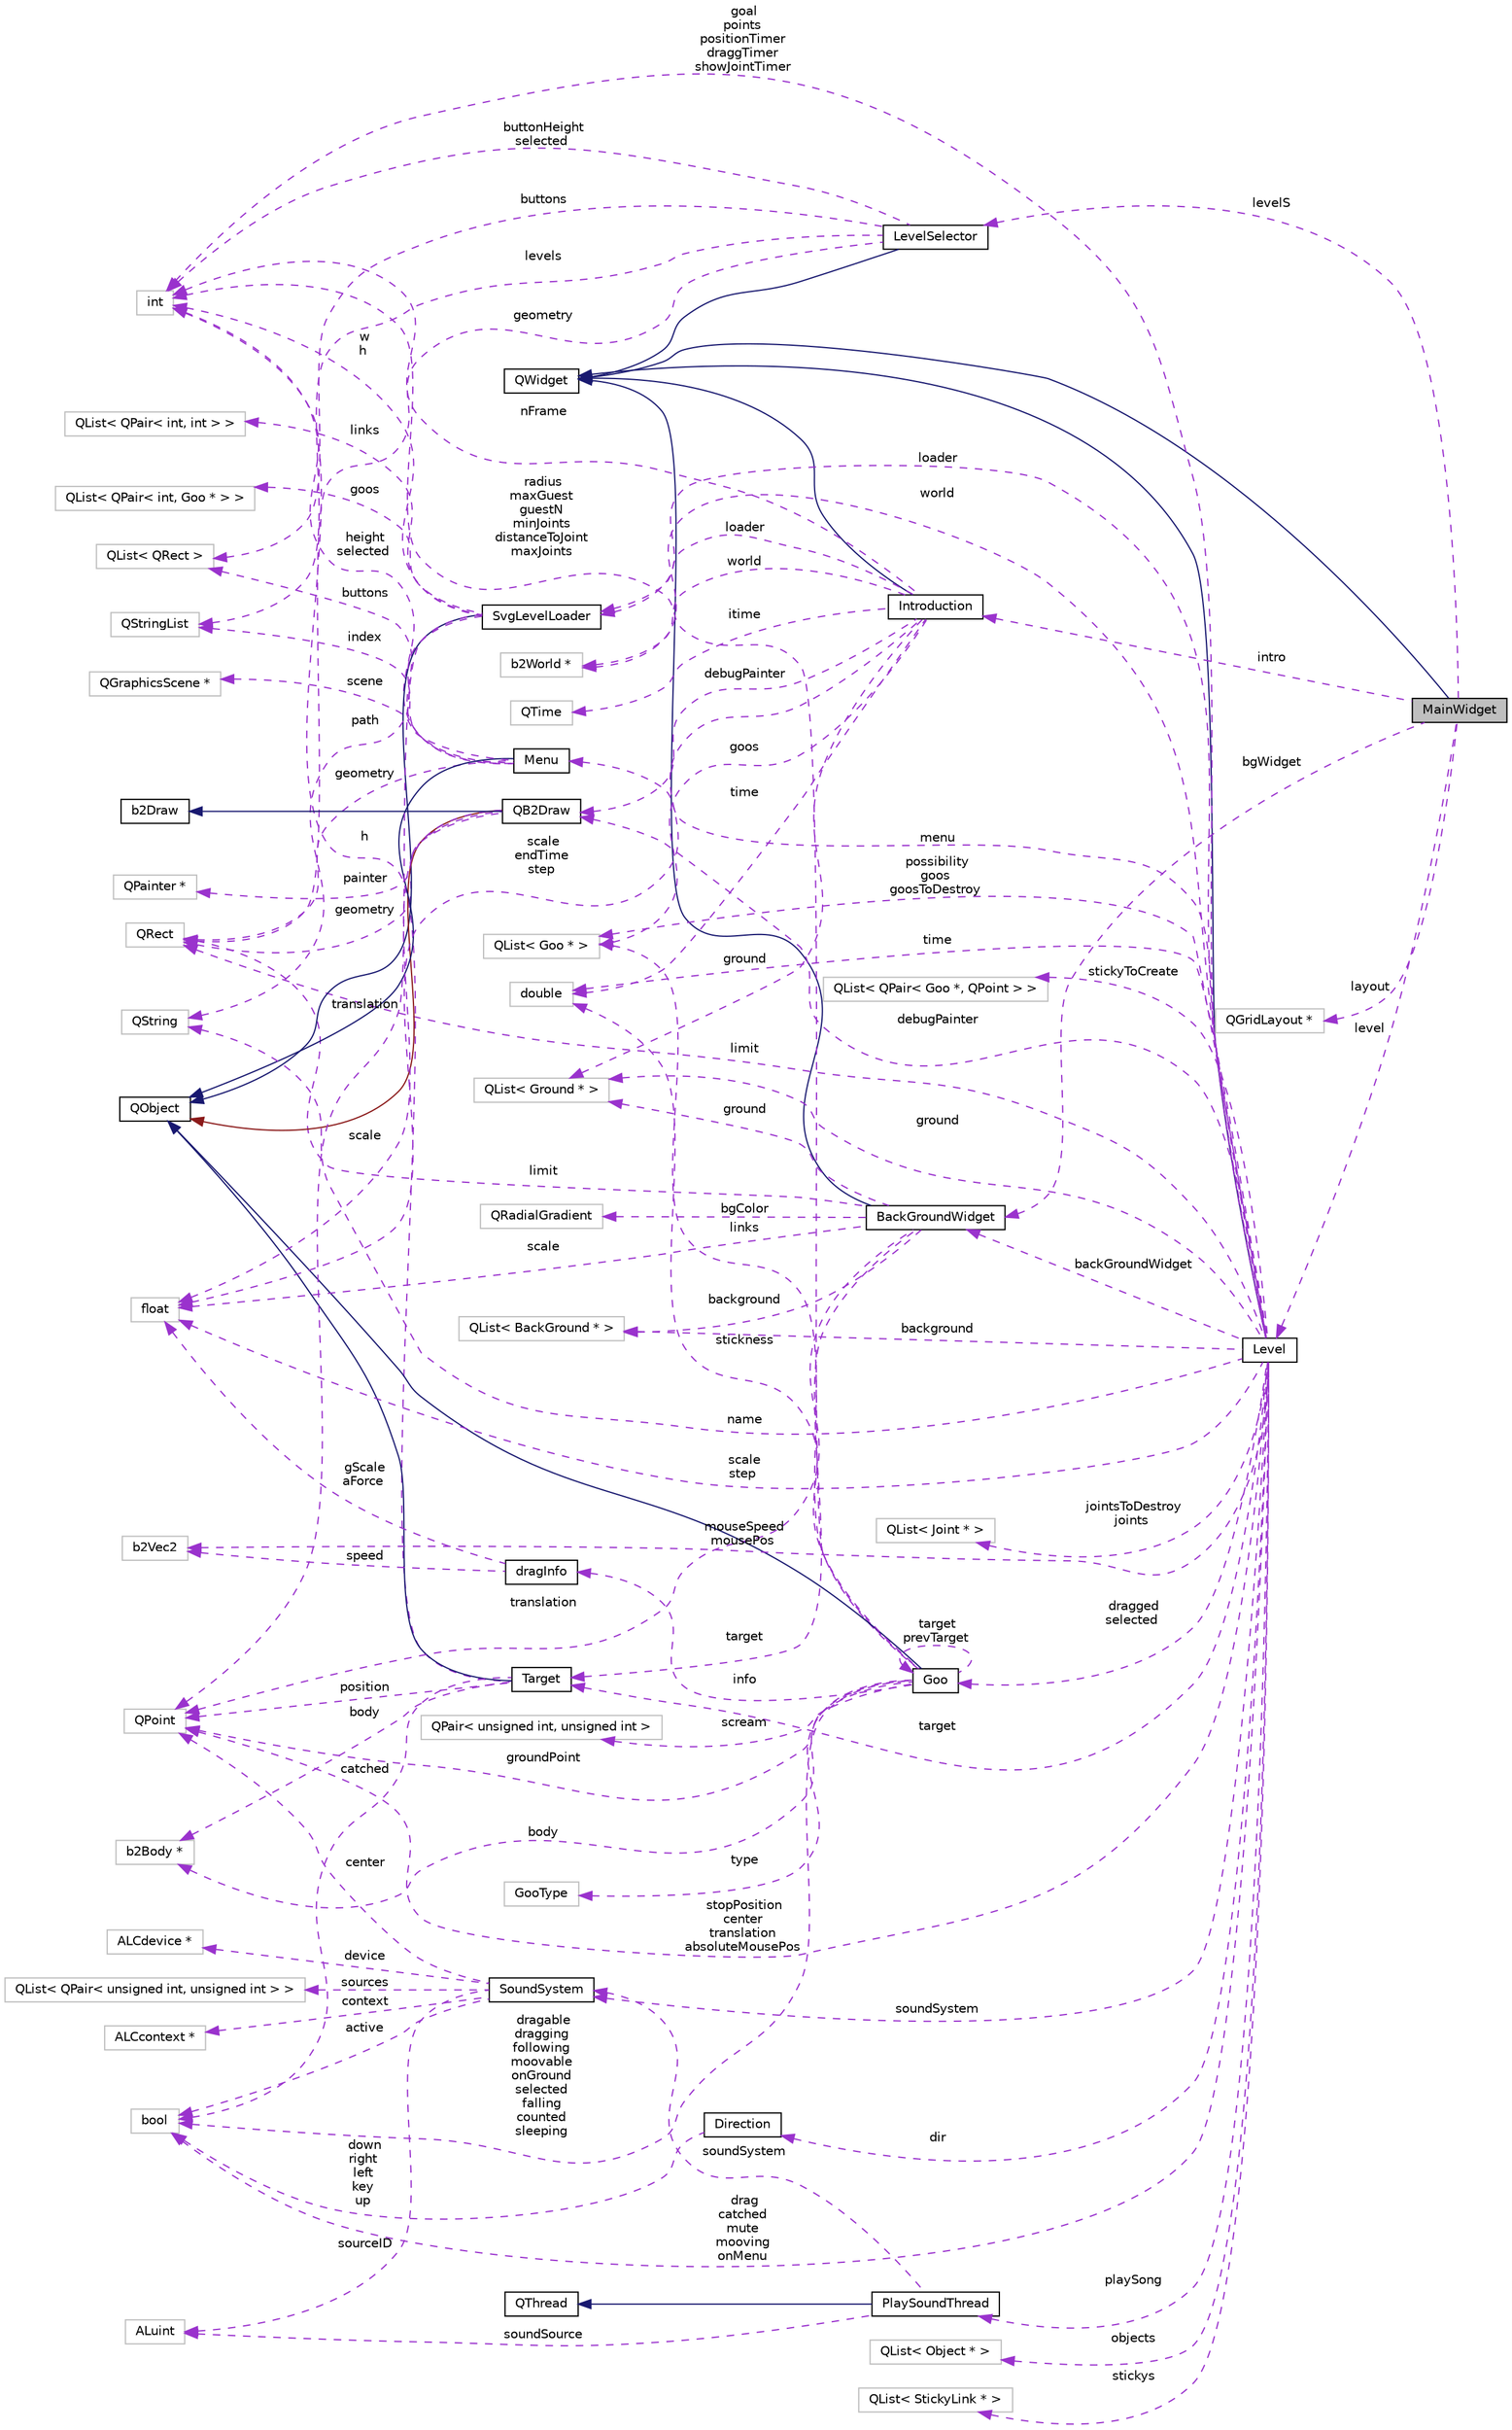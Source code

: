 digraph G
{
  edge [fontname="Helvetica",fontsize="10",labelfontname="Helvetica",labelfontsize="10"];
  node [fontname="Helvetica",fontsize="10",shape=record];
  rankdir="LR";
  Node1 [label="MainWidget",height=0.2,width=0.4,color="black", fillcolor="grey75", style="filled" fontcolor="black"];
  Node2 -> Node1 [dir="back",color="midnightblue",fontsize="10",style="solid",fontname="Helvetica"];
  Node2 [label="QWidget",height=0.2,width=0.4,color="black", fillcolor="white", style="filled",URL="$classQWidget.html"];
  Node3 -> Node1 [dir="back",color="darkorchid3",fontsize="10",style="dashed",label=" levelS" ,fontname="Helvetica"];
  Node3 [label="LevelSelector",height=0.2,width=0.4,color="black", fillcolor="white", style="filled",URL="$classLevelSelector.html",tooltip="The LevelSelector class creates a menu that let the user select a level."];
  Node2 -> Node3 [dir="back",color="midnightblue",fontsize="10",style="solid",fontname="Helvetica"];
  Node4 -> Node3 [dir="back",color="darkorchid3",fontsize="10",style="dashed",label=" buttonHeight\nselected" ,fontname="Helvetica"];
  Node4 [label="int",height=0.2,width=0.4,color="grey75", fillcolor="white", style="filled"];
  Node5 -> Node3 [dir="back",color="darkorchid3",fontsize="10",style="dashed",label=" buttons" ,fontname="Helvetica"];
  Node5 [label="QList\< QRect \>",height=0.2,width=0.4,color="grey75", fillcolor="white", style="filled"];
  Node6 -> Node3 [dir="back",color="darkorchid3",fontsize="10",style="dashed",label=" geometry" ,fontname="Helvetica"];
  Node6 [label="QRect",height=0.2,width=0.4,color="grey75", fillcolor="white", style="filled"];
  Node7 -> Node3 [dir="back",color="darkorchid3",fontsize="10",style="dashed",label=" levels" ,fontname="Helvetica"];
  Node7 [label="QStringList",height=0.2,width=0.4,color="grey75", fillcolor="white", style="filled"];
  Node8 -> Node1 [dir="back",color="darkorchid3",fontsize="10",style="dashed",label=" intro" ,fontname="Helvetica"];
  Node8 [label="Introduction",height=0.2,width=0.4,color="black", fillcolor="white", style="filled",URL="$classIntroduction.html"];
  Node2 -> Node8 [dir="back",color="midnightblue",fontsize="10",style="solid",fontname="Helvetica"];
  Node9 -> Node8 [dir="back",color="darkorchid3",fontsize="10",style="dashed",label=" goos" ,fontname="Helvetica"];
  Node9 [label="QList\< Goo * \>",height=0.2,width=0.4,color="grey75", fillcolor="white", style="filled"];
  Node10 -> Node8 [dir="back",color="darkorchid3",fontsize="10",style="dashed",label=" loader" ,fontname="Helvetica"];
  Node10 [label="SvgLevelLoader",height=0.2,width=0.4,color="black", fillcolor="white", style="filled",URL="$classSvgLevelLoader.html"];
  Node11 -> Node10 [dir="back",color="midnightblue",fontsize="10",style="solid",fontname="Helvetica"];
  Node11 [label="QObject",height=0.2,width=0.4,color="black", fillcolor="white", style="filled",URL="$classQObject.html"];
  Node12 -> Node10 [dir="back",color="darkorchid3",fontsize="10",style="dashed",label=" goos" ,fontname="Helvetica"];
  Node12 [label="QList\< QPair\< int, Goo * \> \>",height=0.2,width=0.4,color="grey75", fillcolor="white", style="filled"];
  Node13 -> Node10 [dir="back",color="darkorchid3",fontsize="10",style="dashed",label=" path" ,fontname="Helvetica"];
  Node13 [label="QString",height=0.2,width=0.4,color="grey75", fillcolor="white", style="filled"];
  Node4 -> Node10 [dir="back",color="darkorchid3",fontsize="10",style="dashed",label=" w\nh" ,fontname="Helvetica"];
  Node14 -> Node10 [dir="back",color="darkorchid3",fontsize="10",style="dashed",label=" links" ,fontname="Helvetica"];
  Node14 [label="QList\< QPair\< int, int \> \>",height=0.2,width=0.4,color="grey75", fillcolor="white", style="filled"];
  Node15 -> Node10 [dir="back",color="darkorchid3",fontsize="10",style="dashed",label=" translation" ,fontname="Helvetica"];
  Node15 [label="QPoint",height=0.2,width=0.4,color="grey75", fillcolor="white", style="filled"];
  Node16 -> Node8 [dir="back",color="darkorchid3",fontsize="10",style="dashed",label=" time" ,fontname="Helvetica"];
  Node16 [label="double",height=0.2,width=0.4,color="grey75", fillcolor="white", style="filled"];
  Node17 -> Node8 [dir="back",color="darkorchid3",fontsize="10",style="dashed",label=" world" ,fontname="Helvetica"];
  Node17 [label="b2World *",height=0.2,width=0.4,color="grey75", fillcolor="white", style="filled"];
  Node18 -> Node8 [dir="back",color="darkorchid3",fontsize="10",style="dashed",label=" scale\nendTime\nstep" ,fontname="Helvetica"];
  Node18 [label="float",height=0.2,width=0.4,color="grey75", fillcolor="white", style="filled"];
  Node19 -> Node8 [dir="back",color="darkorchid3",fontsize="10",style="dashed",label=" ground" ,fontname="Helvetica"];
  Node19 [label="QList\< Ground * \>",height=0.2,width=0.4,color="grey75", fillcolor="white", style="filled"];
  Node4 -> Node8 [dir="back",color="darkorchid3",fontsize="10",style="dashed",label=" nFrame" ,fontname="Helvetica"];
  Node20 -> Node8 [dir="back",color="darkorchid3",fontsize="10",style="dashed",label=" itime" ,fontname="Helvetica"];
  Node20 [label="QTime",height=0.2,width=0.4,color="grey75", fillcolor="white", style="filled"];
  Node21 -> Node8 [dir="back",color="darkorchid3",fontsize="10",style="dashed",label=" debugPainter" ,fontname="Helvetica"];
  Node21 [label="QB2Draw",height=0.2,width=0.4,color="black", fillcolor="white", style="filled",URL="$classQB2Draw.html"];
  Node22 -> Node21 [dir="back",color="midnightblue",fontsize="10",style="solid",fontname="Helvetica"];
  Node22 [label="b2Draw",height=0.2,width=0.4,color="black", fillcolor="white", style="filled",URL="$classb2Draw.html"];
  Node11 -> Node21 [dir="back",color="firebrick4",fontsize="10",style="solid",fontname="Helvetica"];
  Node23 -> Node21 [dir="back",color="darkorchid3",fontsize="10",style="dashed",label=" painter" ,fontname="Helvetica"];
  Node23 [label="QPainter *",height=0.2,width=0.4,color="grey75", fillcolor="white", style="filled"];
  Node18 -> Node21 [dir="back",color="darkorchid3",fontsize="10",style="dashed",label=" scale" ,fontname="Helvetica"];
  Node6 -> Node21 [dir="back",color="darkorchid3",fontsize="10",style="dashed",label=" geometry" ,fontname="Helvetica"];
  Node24 -> Node1 [dir="back",color="darkorchid3",fontsize="10",style="dashed",label=" bgWidget" ,fontname="Helvetica"];
  Node24 [label="BackGroundWidget",height=0.2,width=0.4,color="black", fillcolor="white", style="filled",URL="$classBackGroundWidget.html"];
  Node2 -> Node24 [dir="back",color="midnightblue",fontsize="10",style="solid",fontname="Helvetica"];
  Node25 -> Node24 [dir="back",color="darkorchid3",fontsize="10",style="dashed",label=" target" ,fontname="Helvetica"];
  Node25 [label="Target",height=0.2,width=0.4,color="black", fillcolor="white", style="filled",URL="$classTarget.html"];
  Node11 -> Node25 [dir="back",color="midnightblue",fontsize="10",style="solid",fontname="Helvetica"];
  Node26 -> Node25 [dir="back",color="darkorchid3",fontsize="10",style="dashed",label=" body" ,fontname="Helvetica"];
  Node26 [label="b2Body *",height=0.2,width=0.4,color="grey75", fillcolor="white", style="filled"];
  Node4 -> Node25 [dir="back",color="darkorchid3",fontsize="10",style="dashed",label=" h" ,fontname="Helvetica"];
  Node27 -> Node25 [dir="back",color="darkorchid3",fontsize="10",style="dashed",label=" catched" ,fontname="Helvetica"];
  Node27 [label="bool",height=0.2,width=0.4,color="grey75", fillcolor="white", style="filled"];
  Node15 -> Node25 [dir="back",color="darkorchid3",fontsize="10",style="dashed",label=" position" ,fontname="Helvetica"];
  Node28 -> Node24 [dir="back",color="darkorchid3",fontsize="10",style="dashed",label=" background" ,fontname="Helvetica"];
  Node28 [label="QList\< BackGround * \>",height=0.2,width=0.4,color="grey75", fillcolor="white", style="filled"];
  Node18 -> Node24 [dir="back",color="darkorchid3",fontsize="10",style="dashed",label=" scale" ,fontname="Helvetica"];
  Node19 -> Node24 [dir="back",color="darkorchid3",fontsize="10",style="dashed",label=" ground" ,fontname="Helvetica"];
  Node29 -> Node24 [dir="back",color="darkorchid3",fontsize="10",style="dashed",label=" bgColor" ,fontname="Helvetica"];
  Node29 [label="QRadialGradient",height=0.2,width=0.4,color="grey75", fillcolor="white", style="filled"];
  Node6 -> Node24 [dir="back",color="darkorchid3",fontsize="10",style="dashed",label=" limit" ,fontname="Helvetica"];
  Node15 -> Node24 [dir="back",color="darkorchid3",fontsize="10",style="dashed",label=" translation" ,fontname="Helvetica"];
  Node30 -> Node1 [dir="back",color="darkorchid3",fontsize="10",style="dashed",label=" layout" ,fontname="Helvetica"];
  Node30 [label="QGridLayout *",height=0.2,width=0.4,color="grey75", fillcolor="white", style="filled"];
  Node31 -> Node1 [dir="back",color="darkorchid3",fontsize="10",style="dashed",label=" level" ,fontname="Helvetica"];
  Node31 [label="Level",height=0.2,width=0.4,color="black", fillcolor="white", style="filled",URL="$classLevel.html"];
  Node2 -> Node31 [dir="back",color="midnightblue",fontsize="10",style="solid",fontname="Helvetica"];
  Node32 -> Node31 [dir="back",color="darkorchid3",fontsize="10",style="dashed",label=" playSong" ,fontname="Helvetica"];
  Node32 [label="PlaySoundThread",height=0.2,width=0.4,color="black", fillcolor="white", style="filled",URL="$classPlaySoundThread.html",tooltip="The PlaySoundThread class is a thread that manages the background song."];
  Node33 -> Node32 [dir="back",color="midnightblue",fontsize="10",style="solid",fontname="Helvetica"];
  Node33 [label="QThread",height=0.2,width=0.4,color="black", fillcolor="white", style="filled",URL="$classQThread.html"];
  Node34 -> Node32 [dir="back",color="darkorchid3",fontsize="10",style="dashed",label=" soundSource" ,fontname="Helvetica"];
  Node34 [label="ALuint",height=0.2,width=0.4,color="grey75", fillcolor="white", style="filled"];
  Node35 -> Node32 [dir="back",color="darkorchid3",fontsize="10",style="dashed",label=" soundSystem" ,fontname="Helvetica"];
  Node35 [label="SoundSystem",height=0.2,width=0.4,color="black", fillcolor="white", style="filled",URL="$classSoundSystem.html",tooltip="The SoundSystem class manages the sound using openAL."];
  Node36 -> Node35 [dir="back",color="darkorchid3",fontsize="10",style="dashed",label=" device" ,fontname="Helvetica"];
  Node36 [label="ALCdevice *",height=0.2,width=0.4,color="grey75", fillcolor="white", style="filled"];
  Node34 -> Node35 [dir="back",color="darkorchid3",fontsize="10",style="dashed",label=" sourceID" ,fontname="Helvetica"];
  Node27 -> Node35 [dir="back",color="darkorchid3",fontsize="10",style="dashed",label=" active" ,fontname="Helvetica"];
  Node37 -> Node35 [dir="back",color="darkorchid3",fontsize="10",style="dashed",label=" sources" ,fontname="Helvetica"];
  Node37 [label="QList\< QPair\< unsigned int, unsigned int \> \>",height=0.2,width=0.4,color="grey75", fillcolor="white", style="filled"];
  Node38 -> Node35 [dir="back",color="darkorchid3",fontsize="10",style="dashed",label=" context" ,fontname="Helvetica"];
  Node38 [label="ALCcontext *",height=0.2,width=0.4,color="grey75", fillcolor="white", style="filled"];
  Node15 -> Node35 [dir="back",color="darkorchid3",fontsize="10",style="dashed",label=" center" ,fontname="Helvetica"];
  Node25 -> Node31 [dir="back",color="darkorchid3",fontsize="10",style="dashed",label=" target" ,fontname="Helvetica"];
  Node9 -> Node31 [dir="back",color="darkorchid3",fontsize="10",style="dashed",label=" possibility\ngoos\ngoosToDestroy" ,fontname="Helvetica"];
  Node16 -> Node31 [dir="back",color="darkorchid3",fontsize="10",style="dashed",label=" time" ,fontname="Helvetica"];
  Node10 -> Node31 [dir="back",color="darkorchid3",fontsize="10",style="dashed",label=" loader" ,fontname="Helvetica"];
  Node39 -> Node31 [dir="back",color="darkorchid3",fontsize="10",style="dashed",label=" mouseSpeed\nmousePos" ,fontname="Helvetica"];
  Node39 [label="b2Vec2",height=0.2,width=0.4,color="grey75", fillcolor="white", style="filled"];
  Node40 -> Node31 [dir="back",color="darkorchid3",fontsize="10",style="dashed",label=" dragged\nselected" ,fontname="Helvetica"];
  Node40 [label="Goo",height=0.2,width=0.4,color="black", fillcolor="white", style="filled",URL="$classGoo.html"];
  Node11 -> Node40 [dir="back",color="midnightblue",fontsize="10",style="solid",fontname="Helvetica"];
  Node9 -> Node40 [dir="back",color="darkorchid3",fontsize="10",style="dashed",label=" links" ,fontname="Helvetica"];
  Node16 -> Node40 [dir="back",color="darkorchid3",fontsize="10",style="dashed",label=" stickness" ,fontname="Helvetica"];
  Node40 -> Node40 [dir="back",color="darkorchid3",fontsize="10",style="dashed",label=" target\nprevTarget" ,fontname="Helvetica"];
  Node41 -> Node40 [dir="back",color="darkorchid3",fontsize="10",style="dashed",label=" type" ,fontname="Helvetica"];
  Node41 [label="GooType",height=0.2,width=0.4,color="grey75", fillcolor="white", style="filled"];
  Node42 -> Node40 [dir="back",color="darkorchid3",fontsize="10",style="dashed",label=" info" ,fontname="Helvetica"];
  Node42 [label="dragInfo",height=0.2,width=0.4,color="black", fillcolor="white", style="filled",URL="$structdragInfo.html"];
  Node39 -> Node42 [dir="back",color="darkorchid3",fontsize="10",style="dashed",label=" speed" ,fontname="Helvetica"];
  Node18 -> Node42 [dir="back",color="darkorchid3",fontsize="10",style="dashed",label=" gScale\naForce" ,fontname="Helvetica"];
  Node26 -> Node40 [dir="back",color="darkorchid3",fontsize="10",style="dashed",label=" body" ,fontname="Helvetica"];
  Node43 -> Node40 [dir="back",color="darkorchid3",fontsize="10",style="dashed",label=" scream" ,fontname="Helvetica"];
  Node43 [label="QPair\< unsigned int, unsigned int \>",height=0.2,width=0.4,color="grey75", fillcolor="white", style="filled"];
  Node4 -> Node40 [dir="back",color="darkorchid3",fontsize="10",style="dashed",label=" radius\nmaxGuest\nguestN\nminJoints\ndistanceToJoint\nmaxJoints" ,fontname="Helvetica"];
  Node27 -> Node40 [dir="back",color="darkorchid3",fontsize="10",style="dashed",label=" dragable\ndragging\nfollowing\nmoovable\nonGround\nselected\nfalling\ncounted\nsleeping" ,fontname="Helvetica"];
  Node15 -> Node40 [dir="back",color="darkorchid3",fontsize="10",style="dashed",label=" groundPoint" ,fontname="Helvetica"];
  Node28 -> Node31 [dir="back",color="darkorchid3",fontsize="10",style="dashed",label=" background" ,fontname="Helvetica"];
  Node24 -> Node31 [dir="back",color="darkorchid3",fontsize="10",style="dashed",label=" backGroundWidget" ,fontname="Helvetica"];
  Node13 -> Node31 [dir="back",color="darkorchid3",fontsize="10",style="dashed",label=" name" ,fontname="Helvetica"];
  Node17 -> Node31 [dir="back",color="darkorchid3",fontsize="10",style="dashed",label=" world" ,fontname="Helvetica"];
  Node44 -> Node31 [dir="back",color="darkorchid3",fontsize="10",style="dashed",label=" objects" ,fontname="Helvetica"];
  Node44 [label="QList\< Object * \>",height=0.2,width=0.4,color="grey75", fillcolor="white", style="filled"];
  Node45 -> Node31 [dir="back",color="darkorchid3",fontsize="10",style="dashed",label=" stickys" ,fontname="Helvetica"];
  Node45 [label="QList\< StickyLink * \>",height=0.2,width=0.4,color="grey75", fillcolor="white", style="filled"];
  Node18 -> Node31 [dir="back",color="darkorchid3",fontsize="10",style="dashed",label=" scale\nstep" ,fontname="Helvetica"];
  Node46 -> Node31 [dir="back",color="darkorchid3",fontsize="10",style="dashed",label=" dir" ,fontname="Helvetica"];
  Node46 [label="Direction",height=0.2,width=0.4,color="black", fillcolor="white", style="filled",URL="$structDirection.html"];
  Node27 -> Node46 [dir="back",color="darkorchid3",fontsize="10",style="dashed",label=" down\nright\nleft\nkey\nup" ,fontname="Helvetica"];
  Node19 -> Node31 [dir="back",color="darkorchid3",fontsize="10",style="dashed",label=" ground" ,fontname="Helvetica"];
  Node4 -> Node31 [dir="back",color="darkorchid3",fontsize="10",style="dashed",label=" goal\npoints\npositionTimer\ndraggTimer\nshowJointTimer" ,fontname="Helvetica"];
  Node27 -> Node31 [dir="back",color="darkorchid3",fontsize="10",style="dashed",label=" drag\ncatched\nmute\nmooving\nonMenu" ,fontname="Helvetica"];
  Node35 -> Node31 [dir="back",color="darkorchid3",fontsize="10",style="dashed",label=" soundSystem" ,fontname="Helvetica"];
  Node21 -> Node31 [dir="back",color="darkorchid3",fontsize="10",style="dashed",label=" debugPainter" ,fontname="Helvetica"];
  Node47 -> Node31 [dir="back",color="darkorchid3",fontsize="10",style="dashed",label=" menu" ,fontname="Helvetica"];
  Node47 [label="Menu",height=0.2,width=0.4,color="black", fillcolor="white", style="filled",URL="$classMenu.html",tooltip="The class &#39;menu&#39; draws the game menu reading the entries in menu.index file located in &#39;resources&#39; fo..."];
  Node11 -> Node47 [dir="back",color="midnightblue",fontsize="10",style="solid",fontname="Helvetica"];
  Node48 -> Node47 [dir="back",color="darkorchid3",fontsize="10",style="dashed",label=" scene" ,fontname="Helvetica"];
  Node48 [label="QGraphicsScene *",height=0.2,width=0.4,color="grey75", fillcolor="white", style="filled"];
  Node4 -> Node47 [dir="back",color="darkorchid3",fontsize="10",style="dashed",label=" height\nselected" ,fontname="Helvetica"];
  Node5 -> Node47 [dir="back",color="darkorchid3",fontsize="10",style="dashed",label=" buttons" ,fontname="Helvetica"];
  Node6 -> Node47 [dir="back",color="darkorchid3",fontsize="10",style="dashed",label=" geometry" ,fontname="Helvetica"];
  Node7 -> Node47 [dir="back",color="darkorchid3",fontsize="10",style="dashed",label=" index" ,fontname="Helvetica"];
  Node6 -> Node31 [dir="back",color="darkorchid3",fontsize="10",style="dashed",label=" limit" ,fontname="Helvetica"];
  Node49 -> Node31 [dir="back",color="darkorchid3",fontsize="10",style="dashed",label=" stickyToCreate" ,fontname="Helvetica"];
  Node49 [label="QList\< QPair\< Goo *, QPoint \> \>",height=0.2,width=0.4,color="grey75", fillcolor="white", style="filled"];
  Node50 -> Node31 [dir="back",color="darkorchid3",fontsize="10",style="dashed",label=" jointsToDestroy\njoints" ,fontname="Helvetica"];
  Node50 [label="QList\< Joint * \>",height=0.2,width=0.4,color="grey75", fillcolor="white", style="filled"];
  Node15 -> Node31 [dir="back",color="darkorchid3",fontsize="10",style="dashed",label=" stopPosition\ncenter\ntranslation\nabsoluteMousePos" ,fontname="Helvetica"];
}
